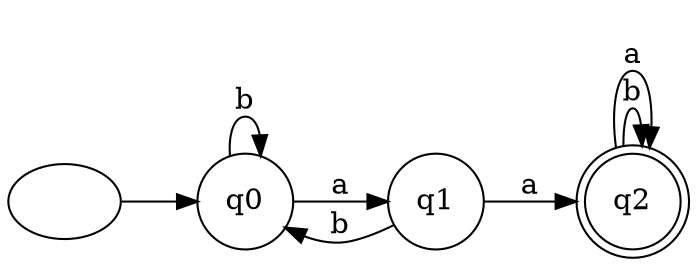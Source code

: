 digraph DFA {
  rankdir=LR;
  "" -> q0;
  q0 [shape=circle];
  q1 [shape=circle];
  q2 [shape=doublecircle];
  q0 -> q1 [label="a"];
  q0 -> q0 [label="b"];
  q1 -> q2 [label="a"];
  q1 -> q0 [label="b"];
  q2 -> q2 [label="b"];
  q2 -> q2 [label="a"];
}
